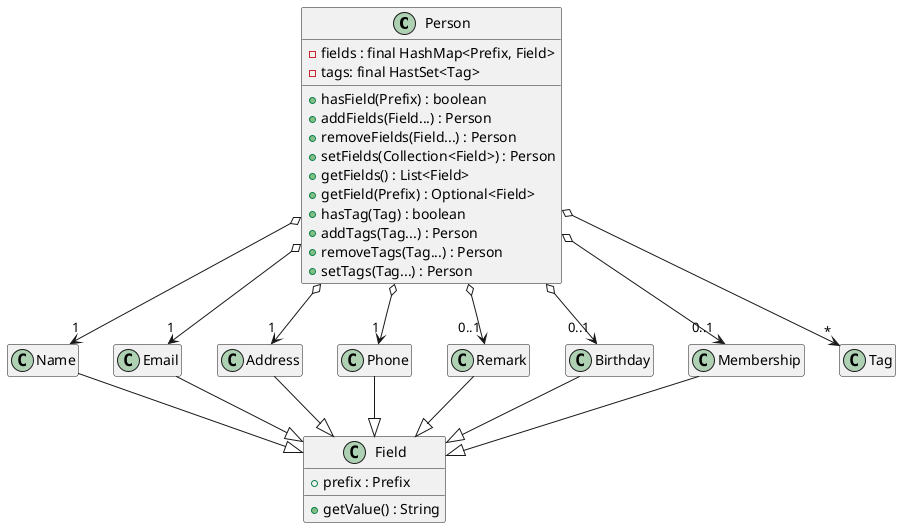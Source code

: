 @startuml
hide empty members

class Person {
    - fields : final HashMap<Prefix, Field>
    - tags: final HastSet<Tag>

    + hasField(Prefix) : boolean
    + addFields(Field...) : Person
    + removeFields(Field...) : Person
    + setFields(Collection<Field>) : Person
    + getFields() : List<Field>
    + getField(Prefix) : Optional<Field>
    + hasTag(Tag) : boolean
    + addTags(Tag...) : Person
    + removeTags(Tag...) : Person
    + setTags(Tag...) : Person
}

class Field {
    + prefix : Prefix

    + getValue() : String
}

class Name
class Email
class Address
class Phone
class Remark
class Birthday
class Membership
class Tag

Person o--> "1" Name
Person o--> "1" Email
Person o--> "1" Address
Person o--> "1" Phone
Person o--> "0..1" Remark
Person o--> "0..1" Birthday
Person o--> "0..1" Membership
Person o--> "*" Tag

Name --|> Field
Email --|> Field
Address --|> Field
Phone --|> Field
Remark --|> Field
Birthday --|> Field
Membership --|> Field

@enduml
